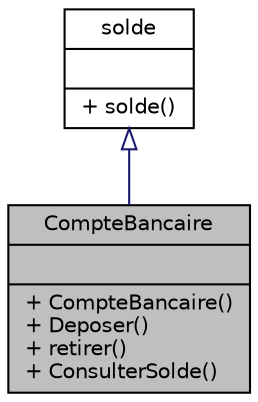 digraph "CompteBancaire"
{
  edge [fontname="Helvetica",fontsize="10",labelfontname="Helvetica",labelfontsize="10"];
  node [fontname="Helvetica",fontsize="10",shape=record];
  Node0 [label="{CompteBancaire\n||+ CompteBancaire()\l+ Deposer()\l+ retirer()\l+ ConsulterSolde()\l}",height=0.2,width=0.4,color="black", fillcolor="grey75", style="filled", fontcolor="black"];
  Node1 -> Node0 [dir="back",color="midnightblue",fontsize="10",style="solid",arrowtail="onormal",fontname="Helvetica"];
  Node1 [label="{solde\n||+ solde()\l}",height=0.2,width=0.4,color="black", fillcolor="white", style="filled",URL="$classsolde.html"];
}
